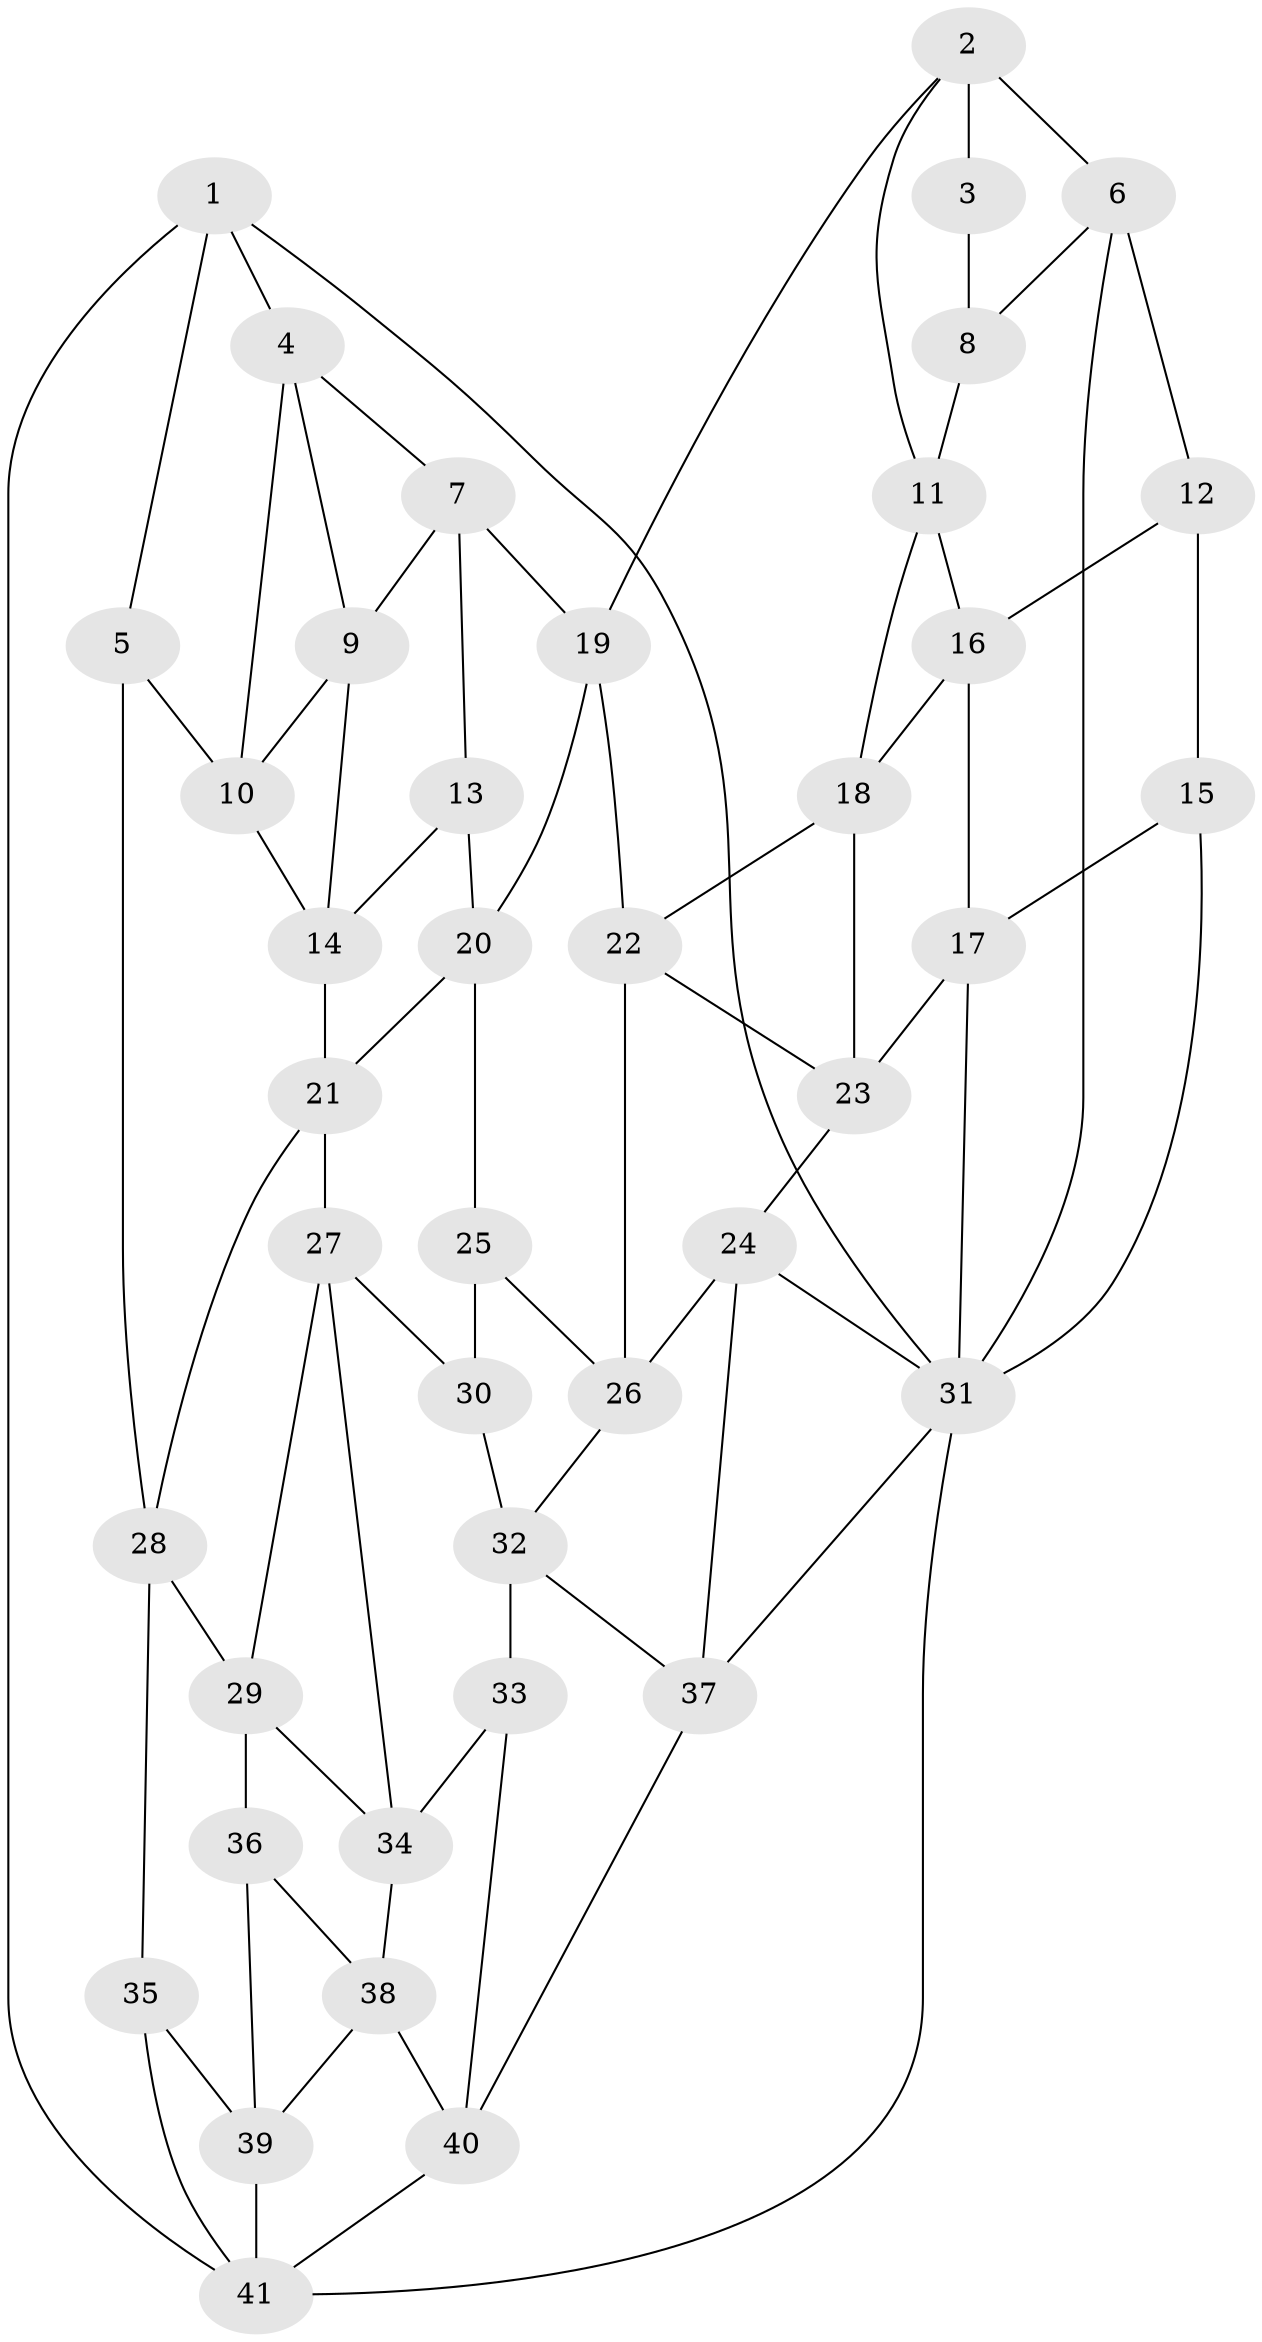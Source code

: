 // original degree distribution, {3: 0.024390243902439025, 6: 0.2073170731707317, 5: 0.5365853658536586, 4: 0.23170731707317074}
// Generated by graph-tools (version 1.1) at 2025/27/03/09/25 03:27:08]
// undirected, 41 vertices, 78 edges
graph export_dot {
graph [start="1"]
  node [color=gray90,style=filled];
  1;
  2;
  3;
  4;
  5;
  6;
  7;
  8;
  9;
  10;
  11;
  12;
  13;
  14;
  15;
  16;
  17;
  18;
  19;
  20;
  21;
  22;
  23;
  24;
  25;
  26;
  27;
  28;
  29;
  30;
  31;
  32;
  33;
  34;
  35;
  36;
  37;
  38;
  39;
  40;
  41;
  1 -- 4 [weight=1.0];
  1 -- 5 [weight=1.0];
  1 -- 31 [weight=1.0];
  1 -- 41 [weight=1.0];
  2 -- 3 [weight=2.0];
  2 -- 6 [weight=1.0];
  2 -- 11 [weight=1.0];
  2 -- 19 [weight=1.0];
  3 -- 8 [weight=2.0];
  4 -- 7 [weight=1.0];
  4 -- 9 [weight=1.0];
  4 -- 10 [weight=1.0];
  5 -- 10 [weight=1.0];
  5 -- 28 [weight=1.0];
  6 -- 8 [weight=1.0];
  6 -- 12 [weight=1.0];
  6 -- 31 [weight=1.0];
  7 -- 9 [weight=1.0];
  7 -- 13 [weight=1.0];
  7 -- 19 [weight=1.0];
  8 -- 11 [weight=1.0];
  9 -- 10 [weight=1.0];
  9 -- 14 [weight=1.0];
  10 -- 14 [weight=1.0];
  11 -- 16 [weight=1.0];
  11 -- 18 [weight=1.0];
  12 -- 15 [weight=1.0];
  12 -- 16 [weight=1.0];
  13 -- 14 [weight=1.0];
  13 -- 20 [weight=1.0];
  14 -- 21 [weight=1.0];
  15 -- 17 [weight=1.0];
  15 -- 31 [weight=2.0];
  16 -- 17 [weight=1.0];
  16 -- 18 [weight=1.0];
  17 -- 23 [weight=1.0];
  17 -- 31 [weight=1.0];
  18 -- 22 [weight=1.0];
  18 -- 23 [weight=1.0];
  19 -- 20 [weight=1.0];
  19 -- 22 [weight=1.0];
  20 -- 21 [weight=1.0];
  20 -- 25 [weight=1.0];
  21 -- 27 [weight=1.0];
  21 -- 28 [weight=1.0];
  22 -- 23 [weight=1.0];
  22 -- 26 [weight=1.0];
  23 -- 24 [weight=1.0];
  24 -- 26 [weight=1.0];
  24 -- 31 [weight=1.0];
  24 -- 37 [weight=1.0];
  25 -- 26 [weight=1.0];
  25 -- 30 [weight=2.0];
  26 -- 32 [weight=1.0];
  27 -- 29 [weight=1.0];
  27 -- 30 [weight=1.0];
  27 -- 34 [weight=1.0];
  28 -- 29 [weight=1.0];
  28 -- 35 [weight=1.0];
  29 -- 34 [weight=1.0];
  29 -- 36 [weight=1.0];
  30 -- 32 [weight=1.0];
  31 -- 37 [weight=1.0];
  31 -- 41 [weight=1.0];
  32 -- 33 [weight=2.0];
  32 -- 37 [weight=1.0];
  33 -- 34 [weight=1.0];
  33 -- 40 [weight=1.0];
  34 -- 38 [weight=1.0];
  35 -- 39 [weight=1.0];
  35 -- 41 [weight=1.0];
  36 -- 38 [weight=1.0];
  36 -- 39 [weight=1.0];
  37 -- 40 [weight=1.0];
  38 -- 39 [weight=1.0];
  38 -- 40 [weight=1.0];
  39 -- 41 [weight=1.0];
  40 -- 41 [weight=1.0];
}

